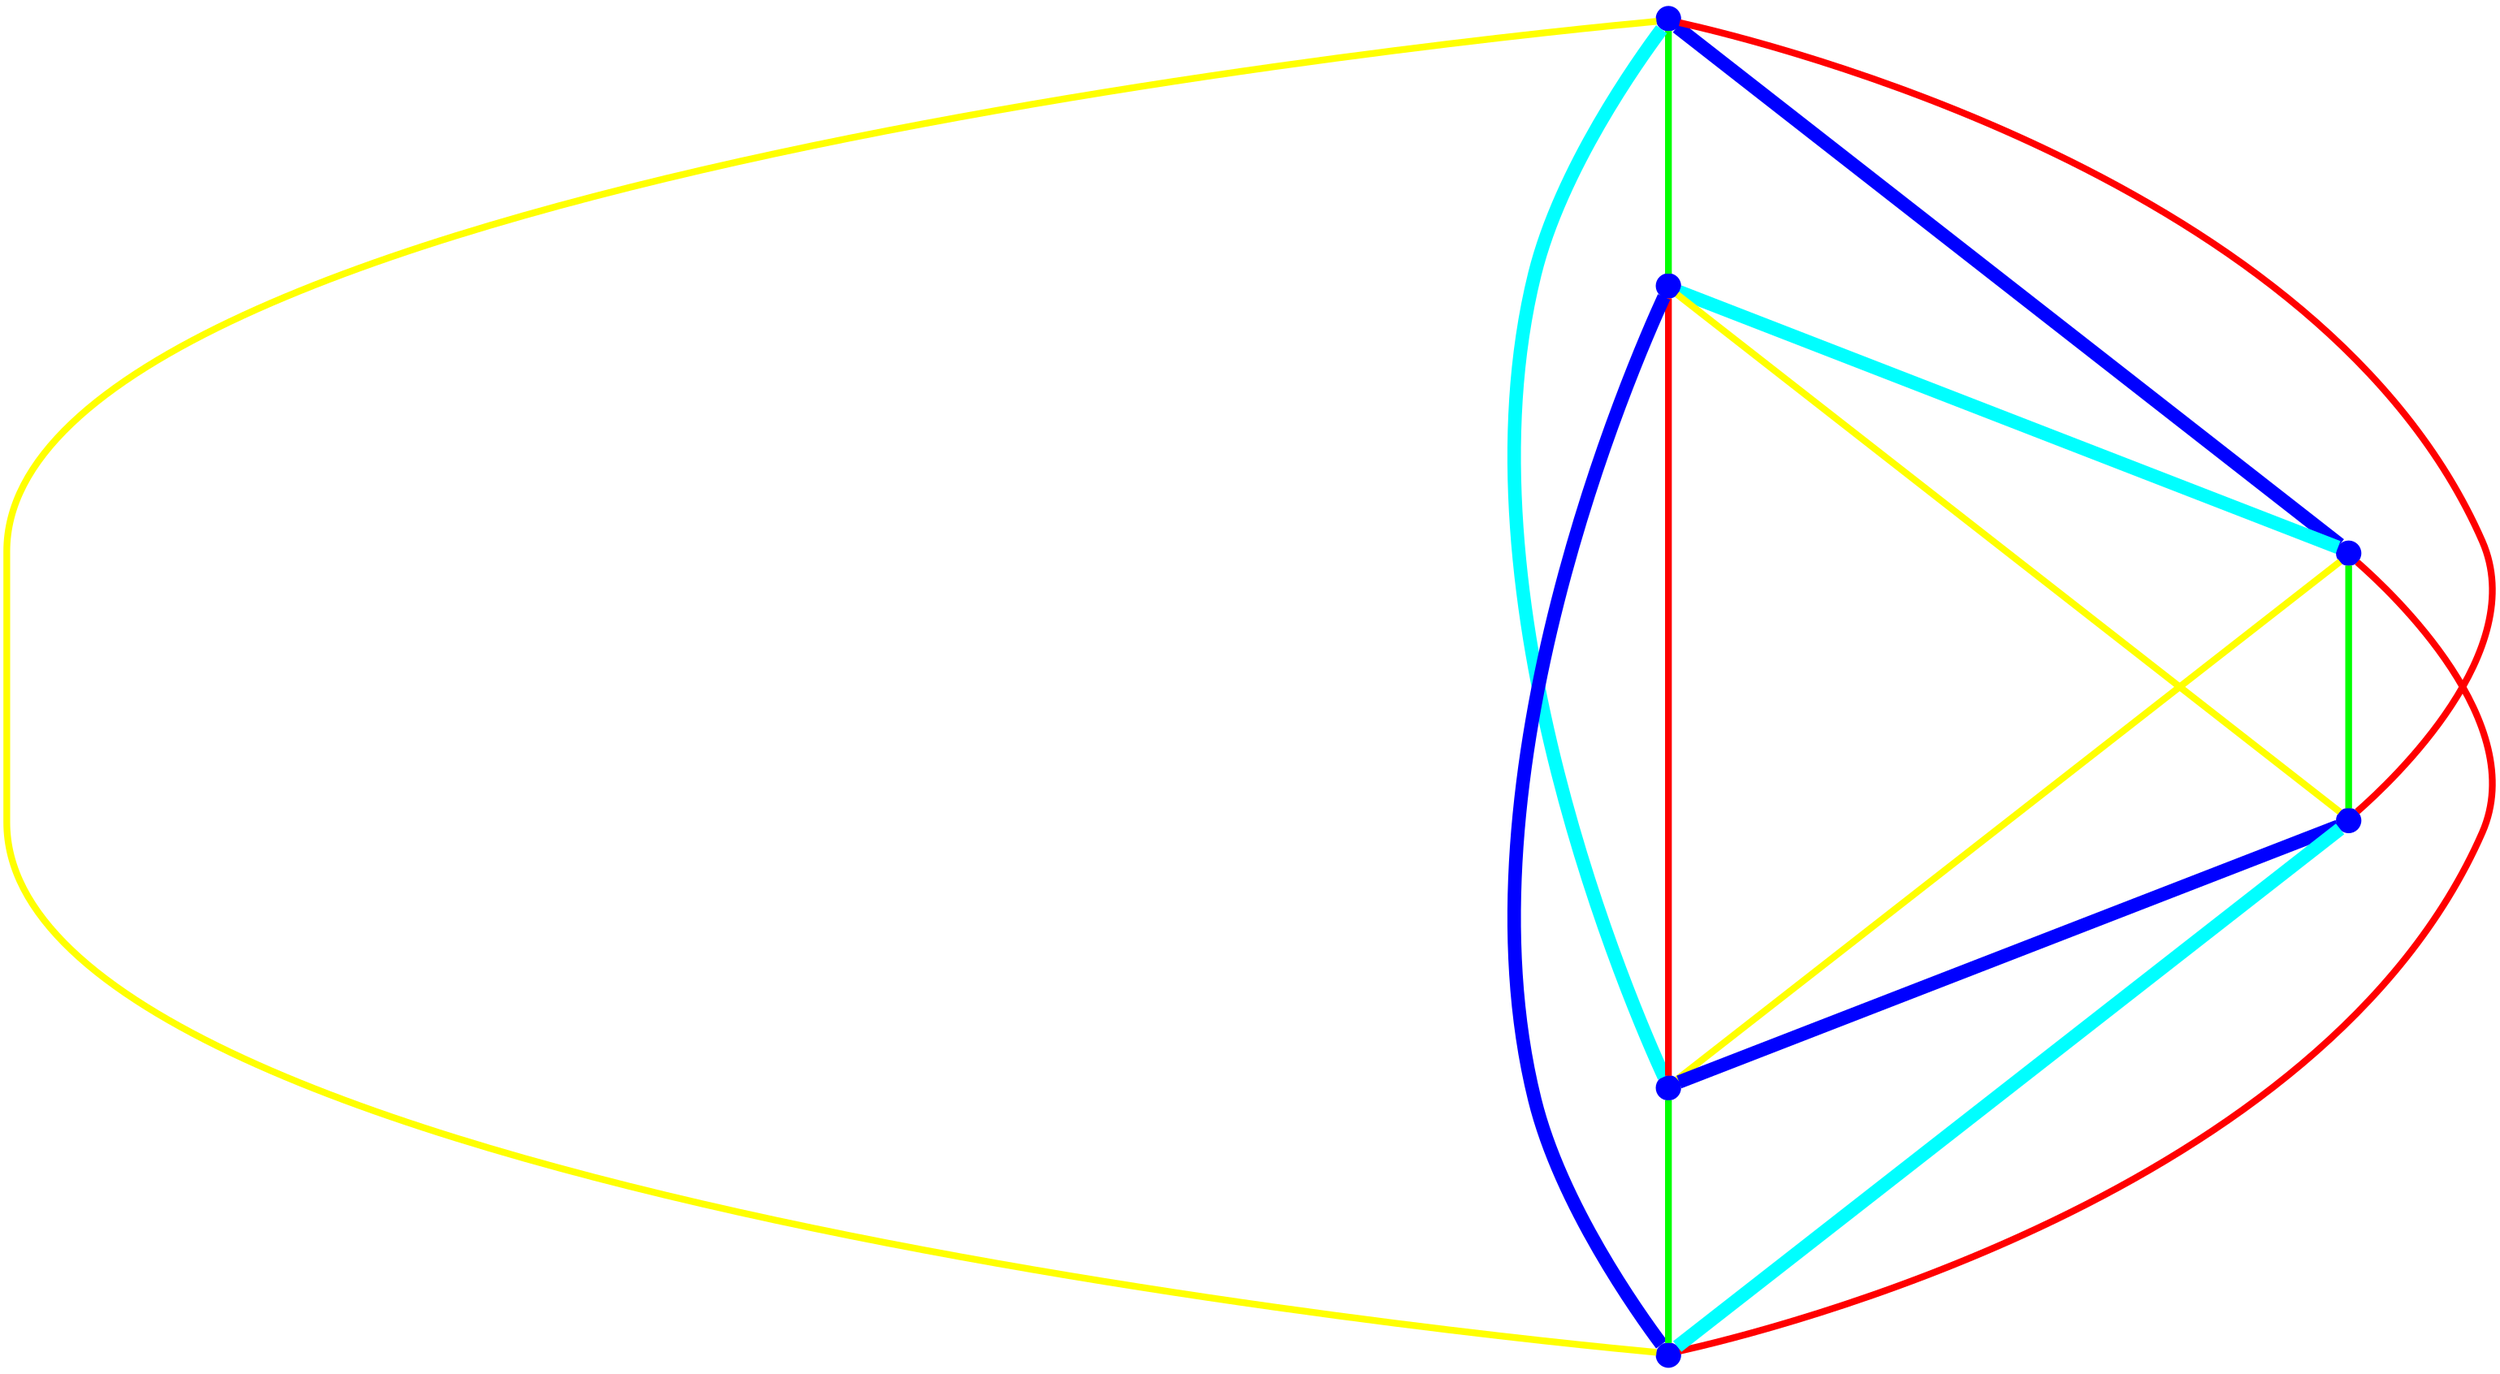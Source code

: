 graph {
ranksep=2
nodesep=2
node [label="" shape=circle style=filled fixedsize=true color=blue fillcolor=blue width=0.2];
"1" -- "2" [style="solid",penwidth="4",color="green"];
"1" -- "3" [style="solid",penwidth="8",color="blue"];
"1" -- "4" [style="solid",penwidth="4",color="red"];
"1" -- "5" [style="solid",penwidth="8",color="cyan"];
"1" -- "6" [style="solid",penwidth="4",color="yellow"];
"2" -- "3" [style="solid",penwidth="8",color="cyan"];
"2" -- "4" [style="solid",penwidth="4",color="yellow"];
"2" -- "5" [style="solid",penwidth="4",color="red"];
"2" -- "6" [style="solid",penwidth="8",color="blue"];
"3" -- "4" [style="solid",penwidth="4",color="green"];
"3" -- "5" [style="solid",penwidth="4",color="yellow"];
"3" -- "6" [style="solid",penwidth="4",color="red"];
"4" -- "5" [style="solid",penwidth="8",color="blue"];
"4" -- "6" [style="solid",penwidth="8",color="cyan"];
"5" -- "6" [style="solid",penwidth="4",color="green"];
}
